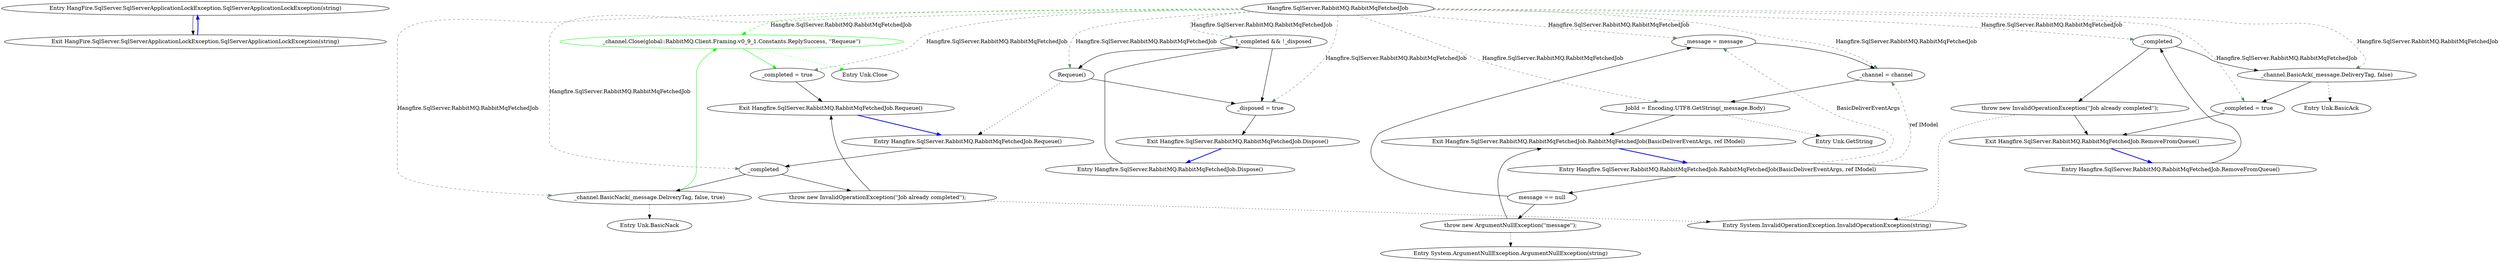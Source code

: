digraph  {
n0 [label="Entry HangFire.SqlServer.SqlServerApplicationLockException.SqlServerApplicationLockException(string)", span="7-7", cluster="HangFire.SqlServer.SqlServerApplicationLockException.SqlServerApplicationLockException(string)"];
n1 [label="Exit HangFire.SqlServer.SqlServerApplicationLockException.SqlServerApplicationLockException(string)", span="7-7", cluster="HangFire.SqlServer.SqlServerApplicationLockException.SqlServerApplicationLockException(string)"];
d21 [label="_channel.Close(global::RabbitMQ.Client.Framing.v0_9_1.Constants.ReplySuccess, ''Requeue'')", span="38-38", cluster="Hangfire.SqlServer.RabbitMQ.RabbitMqFetchedJob.Requeue()", color=green, community=0];
d31 [label="Hangfire.SqlServer.RabbitMQ.RabbitMqFetchedJob", span=""];
d20 [label="_channel.BasicNack(_message.DeliveryTag, false, true)", span="37-37", cluster="Hangfire.SqlServer.RabbitMQ.RabbitMqFetchedJob.Requeue()"];
d22 [label="_completed = true", span="40-40", cluster="Hangfire.SqlServer.RabbitMQ.RabbitMqFetchedJob.Requeue()"];
d25 [label="Entry Unk.Close", span="", cluster="Unk.Close"];
d3 [label="_message = message", span="19-19", cluster="Hangfire.SqlServer.RabbitMQ.RabbitMqFetchedJob.RabbitMqFetchedJob(BasicDeliverEventArgs, ref IModel)"];
d4 [label="_channel = channel", span="20-20", cluster="Hangfire.SqlServer.RabbitMQ.RabbitMqFetchedJob.RabbitMqFetchedJob(BasicDeliverEventArgs, ref IModel)"];
d5 [label="JobId = Encoding.UTF8.GetString(_message.Body)", span="22-22", cluster="Hangfire.SqlServer.RabbitMQ.RabbitMqFetchedJob.RabbitMqFetchedJob(BasicDeliverEventArgs, ref IModel)"];
d10 [label=_completed, span="29-29", cluster="Hangfire.SqlServer.RabbitMQ.RabbitMqFetchedJob.RemoveFromQueue()"];
d12 [label="_channel.BasicAck(_message.DeliveryTag, false)", span="30-30", cluster="Hangfire.SqlServer.RabbitMQ.RabbitMqFetchedJob.RemoveFromQueue()"];
d13 [label="_completed = true", span="31-31", cluster="Hangfire.SqlServer.RabbitMQ.RabbitMqFetchedJob.RemoveFromQueue()"];
d18 [label=_completed, span="36-36", cluster="Hangfire.SqlServer.RabbitMQ.RabbitMqFetchedJob.Requeue()"];
d27 [label="!_completed && !_disposed", span="45-45", cluster="Hangfire.SqlServer.RabbitMQ.RabbitMqFetchedJob.Dispose()"];
d28 [label="Requeue()", span="47-47", cluster="Hangfire.SqlServer.RabbitMQ.RabbitMqFetchedJob.Dispose()"];
d29 [label="_disposed = true", span="50-50", cluster="Hangfire.SqlServer.RabbitMQ.RabbitMqFetchedJob.Dispose()"];
d24 [label="Entry Unk.BasicNack", span="", cluster="Unk.BasicNack"];
d23 [label="Exit Hangfire.SqlServer.RabbitMQ.RabbitMqFetchedJob.Requeue()", span="34-34", cluster="Hangfire.SqlServer.RabbitMQ.RabbitMqFetchedJob.Requeue()"];
d0 [label="Entry Hangfire.SqlServer.RabbitMQ.RabbitMqFetchedJob.RabbitMqFetchedJob(BasicDeliverEventArgs, ref IModel)", span="15-15", cluster="Hangfire.SqlServer.RabbitMQ.RabbitMqFetchedJob.RabbitMqFetchedJob(BasicDeliverEventArgs, ref IModel)"];
d1 [label="message == null", span="17-17", cluster="Hangfire.SqlServer.RabbitMQ.RabbitMqFetchedJob.RabbitMqFetchedJob(BasicDeliverEventArgs, ref IModel)"];
d6 [label="Exit Hangfire.SqlServer.RabbitMQ.RabbitMqFetchedJob.RabbitMqFetchedJob(BasicDeliverEventArgs, ref IModel)", span="15-15", cluster="Hangfire.SqlServer.RabbitMQ.RabbitMqFetchedJob.RabbitMqFetchedJob(BasicDeliverEventArgs, ref IModel)"];
d8 [label="Entry Unk.GetString", span="", cluster="Unk.GetString"];
d9 [label="Entry Hangfire.SqlServer.RabbitMQ.RabbitMqFetchedJob.RemoveFromQueue()", span="27-27", cluster="Hangfire.SqlServer.RabbitMQ.RabbitMqFetchedJob.RemoveFromQueue()"];
d11 [label="throw new InvalidOperationException(''Job already completed'');", span="29-29", cluster="Hangfire.SqlServer.RabbitMQ.RabbitMqFetchedJob.RemoveFromQueue()"];
d16 [label="Entry Unk.BasicAck", span="", cluster="Unk.BasicAck"];
d14 [label="Exit Hangfire.SqlServer.RabbitMQ.RabbitMqFetchedJob.RemoveFromQueue()", span="27-27", cluster="Hangfire.SqlServer.RabbitMQ.RabbitMqFetchedJob.RemoveFromQueue()"];
d17 [label="Entry Hangfire.SqlServer.RabbitMQ.RabbitMqFetchedJob.Requeue()", span="34-34", cluster="Hangfire.SqlServer.RabbitMQ.RabbitMqFetchedJob.Requeue()"];
d19 [label="throw new InvalidOperationException(''Job already completed'');", span="36-36", cluster="Hangfire.SqlServer.RabbitMQ.RabbitMqFetchedJob.Requeue()"];
d26 [label="Entry Hangfire.SqlServer.RabbitMQ.RabbitMqFetchedJob.Dispose()", span="43-43", cluster="Hangfire.SqlServer.RabbitMQ.RabbitMqFetchedJob.Dispose()"];
d30 [label="Exit Hangfire.SqlServer.RabbitMQ.RabbitMqFetchedJob.Dispose()", span="43-43", cluster="Hangfire.SqlServer.RabbitMQ.RabbitMqFetchedJob.Dispose()"];
d2 [label="throw new ArgumentNullException(''message'');", span="17-17", cluster="Hangfire.SqlServer.RabbitMQ.RabbitMqFetchedJob.RabbitMqFetchedJob(BasicDeliverEventArgs, ref IModel)"];
d15 [label="Entry System.InvalidOperationException.InvalidOperationException(string)", span="0-0", cluster="System.InvalidOperationException.InvalidOperationException(string)"];
d7 [label="Entry System.ArgumentNullException.ArgumentNullException(string)", span="0-0", cluster="System.ArgumentNullException.ArgumentNullException(string)"];
n0 -> n1  [key=0, style=solid];
n1 -> n0  [key=0, style=bold, color=blue];
d21 -> d22  [key=0, style=solid, color=green];
d21 -> d25  [key=2, style=dotted, color=green];
d31 -> d21  [key=1, style=dashed, color=green, label="Hangfire.SqlServer.RabbitMQ.RabbitMqFetchedJob"];
d31 -> d3  [key=1, style=dashed, color=darkseagreen4, label="Hangfire.SqlServer.RabbitMQ.RabbitMqFetchedJob"];
d31 -> d4  [key=1, style=dashed, color=darkseagreen4, label="Hangfire.SqlServer.RabbitMQ.RabbitMqFetchedJob"];
d31 -> d5  [key=1, style=dashed, color=darkseagreen4, label="Hangfire.SqlServer.RabbitMQ.RabbitMqFetchedJob"];
d31 -> d10  [key=1, style=dashed, color=darkseagreen4, label="Hangfire.SqlServer.RabbitMQ.RabbitMqFetchedJob"];
d31 -> d12  [key=1, style=dashed, color=darkseagreen4, label="Hangfire.SqlServer.RabbitMQ.RabbitMqFetchedJob"];
d31 -> d13  [key=1, style=dashed, color=darkseagreen4, label="Hangfire.SqlServer.RabbitMQ.RabbitMqFetchedJob"];
d31 -> d18  [key=1, style=dashed, color=darkseagreen4, label="Hangfire.SqlServer.RabbitMQ.RabbitMqFetchedJob"];
d31 -> d20  [key=1, style=dashed, color=darkseagreen4, label="Hangfire.SqlServer.RabbitMQ.RabbitMqFetchedJob"];
d31 -> d22  [key=1, style=dashed, color=darkseagreen4, label="Hangfire.SqlServer.RabbitMQ.RabbitMqFetchedJob"];
d31 -> d27  [key=1, style=dashed, color=darkseagreen4, label="Hangfire.SqlServer.RabbitMQ.RabbitMqFetchedJob"];
d31 -> d28  [key=1, style=dashed, color=darkseagreen4, label="Hangfire.SqlServer.RabbitMQ.RabbitMqFetchedJob"];
d31 -> d29  [key=1, style=dashed, color=darkseagreen4, label="Hangfire.SqlServer.RabbitMQ.RabbitMqFetchedJob"];
d20 -> d21  [key=0, style=solid, color=green];
d20 -> d24  [key=2, style=dotted];
d22 -> d23  [key=0, style=solid];
d3 -> d4  [key=0, style=solid];
d4 -> d5  [key=0, style=solid];
d5 -> d6  [key=0, style=solid];
d5 -> d8  [key=2, style=dotted];
d10 -> d11  [key=0, style=solid];
d10 -> d12  [key=0, style=solid];
d12 -> d13  [key=0, style=solid];
d12 -> d16  [key=2, style=dotted];
d13 -> d14  [key=0, style=solid];
d18 -> d20  [key=0, style=solid];
d18 -> d19  [key=0, style=solid];
d27 -> d28  [key=0, style=solid];
d27 -> d29  [key=0, style=solid];
d28 -> d29  [key=0, style=solid];
d28 -> d17  [key=2, style=dotted];
d29 -> d30  [key=0, style=solid];
d23 -> d17  [key=0, style=bold, color=blue];
d0 -> d3  [key=1, style=dashed, color=darkseagreen4, label=BasicDeliverEventArgs];
d0 -> d4  [key=1, style=dashed, color=darkseagreen4, label="ref IModel"];
d0 -> d1  [key=0, style=solid];
d1 -> d3  [key=0, style=solid];
d1 -> d2  [key=0, style=solid];
d6 -> d0  [key=0, style=bold, color=blue];
d9 -> d10  [key=0, style=solid];
d11 -> d14  [key=0, style=solid];
d11 -> d15  [key=2, style=dotted];
d14 -> d9  [key=0, style=bold, color=blue];
d17 -> d18  [key=0, style=solid];
d19 -> d23  [key=0, style=solid];
d19 -> d15  [key=2, style=dotted];
d26 -> d27  [key=0, style=solid];
d30 -> d26  [key=0, style=bold, color=blue];
d2 -> d6  [key=0, style=solid];
d2 -> d7  [key=2, style=dotted];
}
